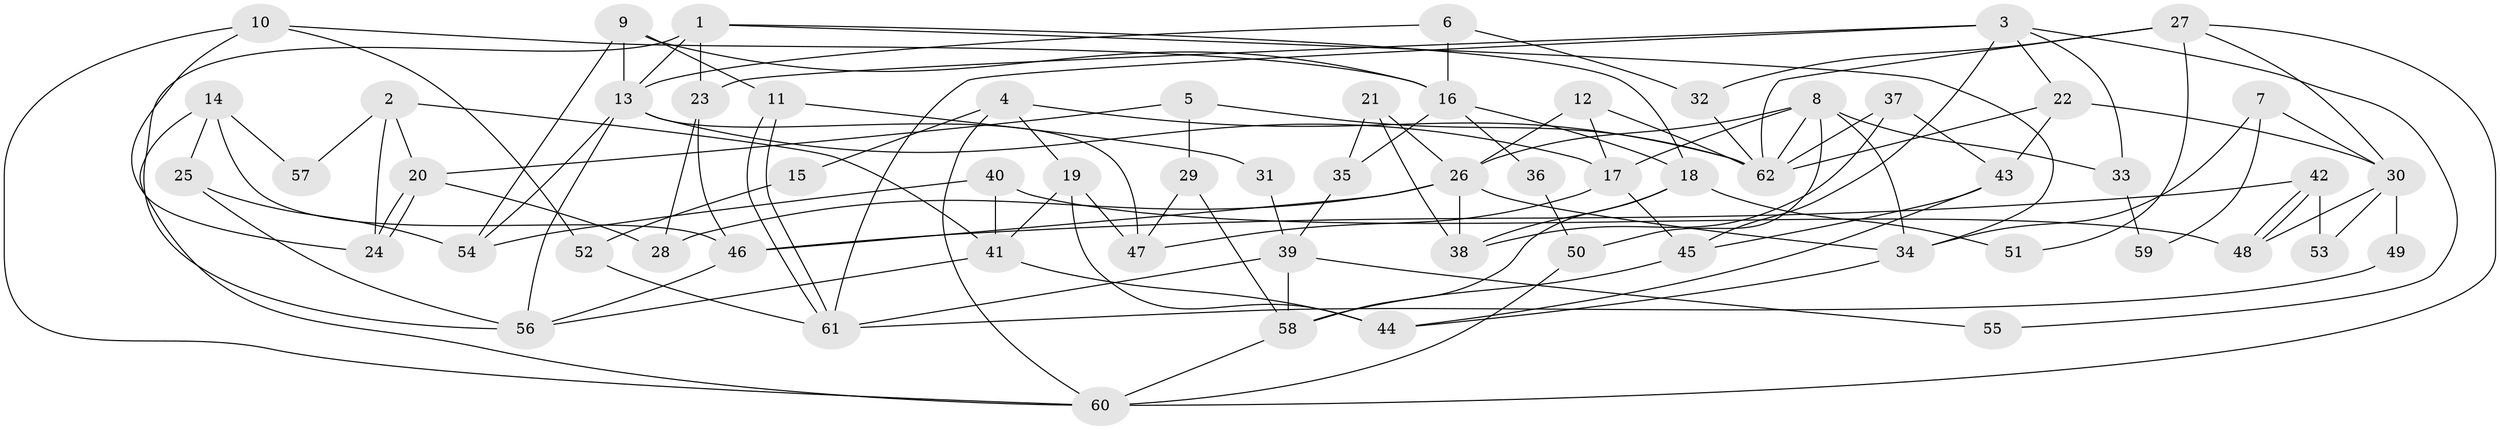 // coarse degree distribution, {14: 0.022222222222222223, 4: 0.15555555555555556, 3: 0.3333333333333333, 5: 0.15555555555555556, 9: 0.044444444444444446, 2: 0.17777777777777778, 6: 0.08888888888888889, 8: 0.022222222222222223}
// Generated by graph-tools (version 1.1) at 2025/50/03/04/25 22:50:49]
// undirected, 62 vertices, 124 edges
graph export_dot {
  node [color=gray90,style=filled];
  1;
  2;
  3;
  4;
  5;
  6;
  7;
  8;
  9;
  10;
  11;
  12;
  13;
  14;
  15;
  16;
  17;
  18;
  19;
  20;
  21;
  22;
  23;
  24;
  25;
  26;
  27;
  28;
  29;
  30;
  31;
  32;
  33;
  34;
  35;
  36;
  37;
  38;
  39;
  40;
  41;
  42;
  43;
  44;
  45;
  46;
  47;
  48;
  49;
  50;
  51;
  52;
  53;
  54;
  55;
  56;
  57;
  58;
  59;
  60;
  61;
  62;
  1 -- 18;
  1 -- 23;
  1 -- 13;
  1 -- 34;
  1 -- 56;
  2 -- 41;
  2 -- 20;
  2 -- 24;
  2 -- 57;
  3 -- 22;
  3 -- 45;
  3 -- 23;
  3 -- 33;
  3 -- 55;
  3 -- 61;
  4 -- 19;
  4 -- 62;
  4 -- 15;
  4 -- 60;
  5 -- 62;
  5 -- 20;
  5 -- 29;
  6 -- 32;
  6 -- 13;
  6 -- 16;
  7 -- 30;
  7 -- 34;
  7 -- 59;
  8 -- 26;
  8 -- 62;
  8 -- 17;
  8 -- 33;
  8 -- 34;
  8 -- 50;
  9 -- 13;
  9 -- 54;
  9 -- 11;
  9 -- 16;
  10 -- 24;
  10 -- 16;
  10 -- 52;
  10 -- 60;
  11 -- 61;
  11 -- 61;
  11 -- 31;
  12 -- 17;
  12 -- 26;
  12 -- 62;
  13 -- 17;
  13 -- 47;
  13 -- 54;
  13 -- 56;
  14 -- 60;
  14 -- 46;
  14 -- 25;
  14 -- 57;
  15 -- 52;
  16 -- 18;
  16 -- 35;
  16 -- 36;
  17 -- 47;
  17 -- 45;
  18 -- 58;
  18 -- 38;
  18 -- 51;
  19 -- 44;
  19 -- 47;
  19 -- 41;
  20 -- 24;
  20 -- 24;
  20 -- 28;
  21 -- 38;
  21 -- 35;
  21 -- 26;
  22 -- 30;
  22 -- 62;
  22 -- 43;
  23 -- 46;
  23 -- 28;
  25 -- 56;
  25 -- 54;
  26 -- 34;
  26 -- 28;
  26 -- 38;
  26 -- 46;
  27 -- 62;
  27 -- 60;
  27 -- 30;
  27 -- 32;
  27 -- 51;
  29 -- 58;
  29 -- 47;
  30 -- 48;
  30 -- 49;
  30 -- 53;
  31 -- 39;
  32 -- 62;
  33 -- 59;
  34 -- 44;
  35 -- 39;
  36 -- 50;
  37 -- 38;
  37 -- 43;
  37 -- 62;
  39 -- 58;
  39 -- 61;
  39 -- 55;
  40 -- 41;
  40 -- 54;
  40 -- 48;
  41 -- 56;
  41 -- 44;
  42 -- 48;
  42 -- 48;
  42 -- 46;
  42 -- 53;
  43 -- 44;
  43 -- 45;
  45 -- 58;
  46 -- 56;
  49 -- 61;
  50 -- 60;
  52 -- 61;
  58 -- 60;
}
